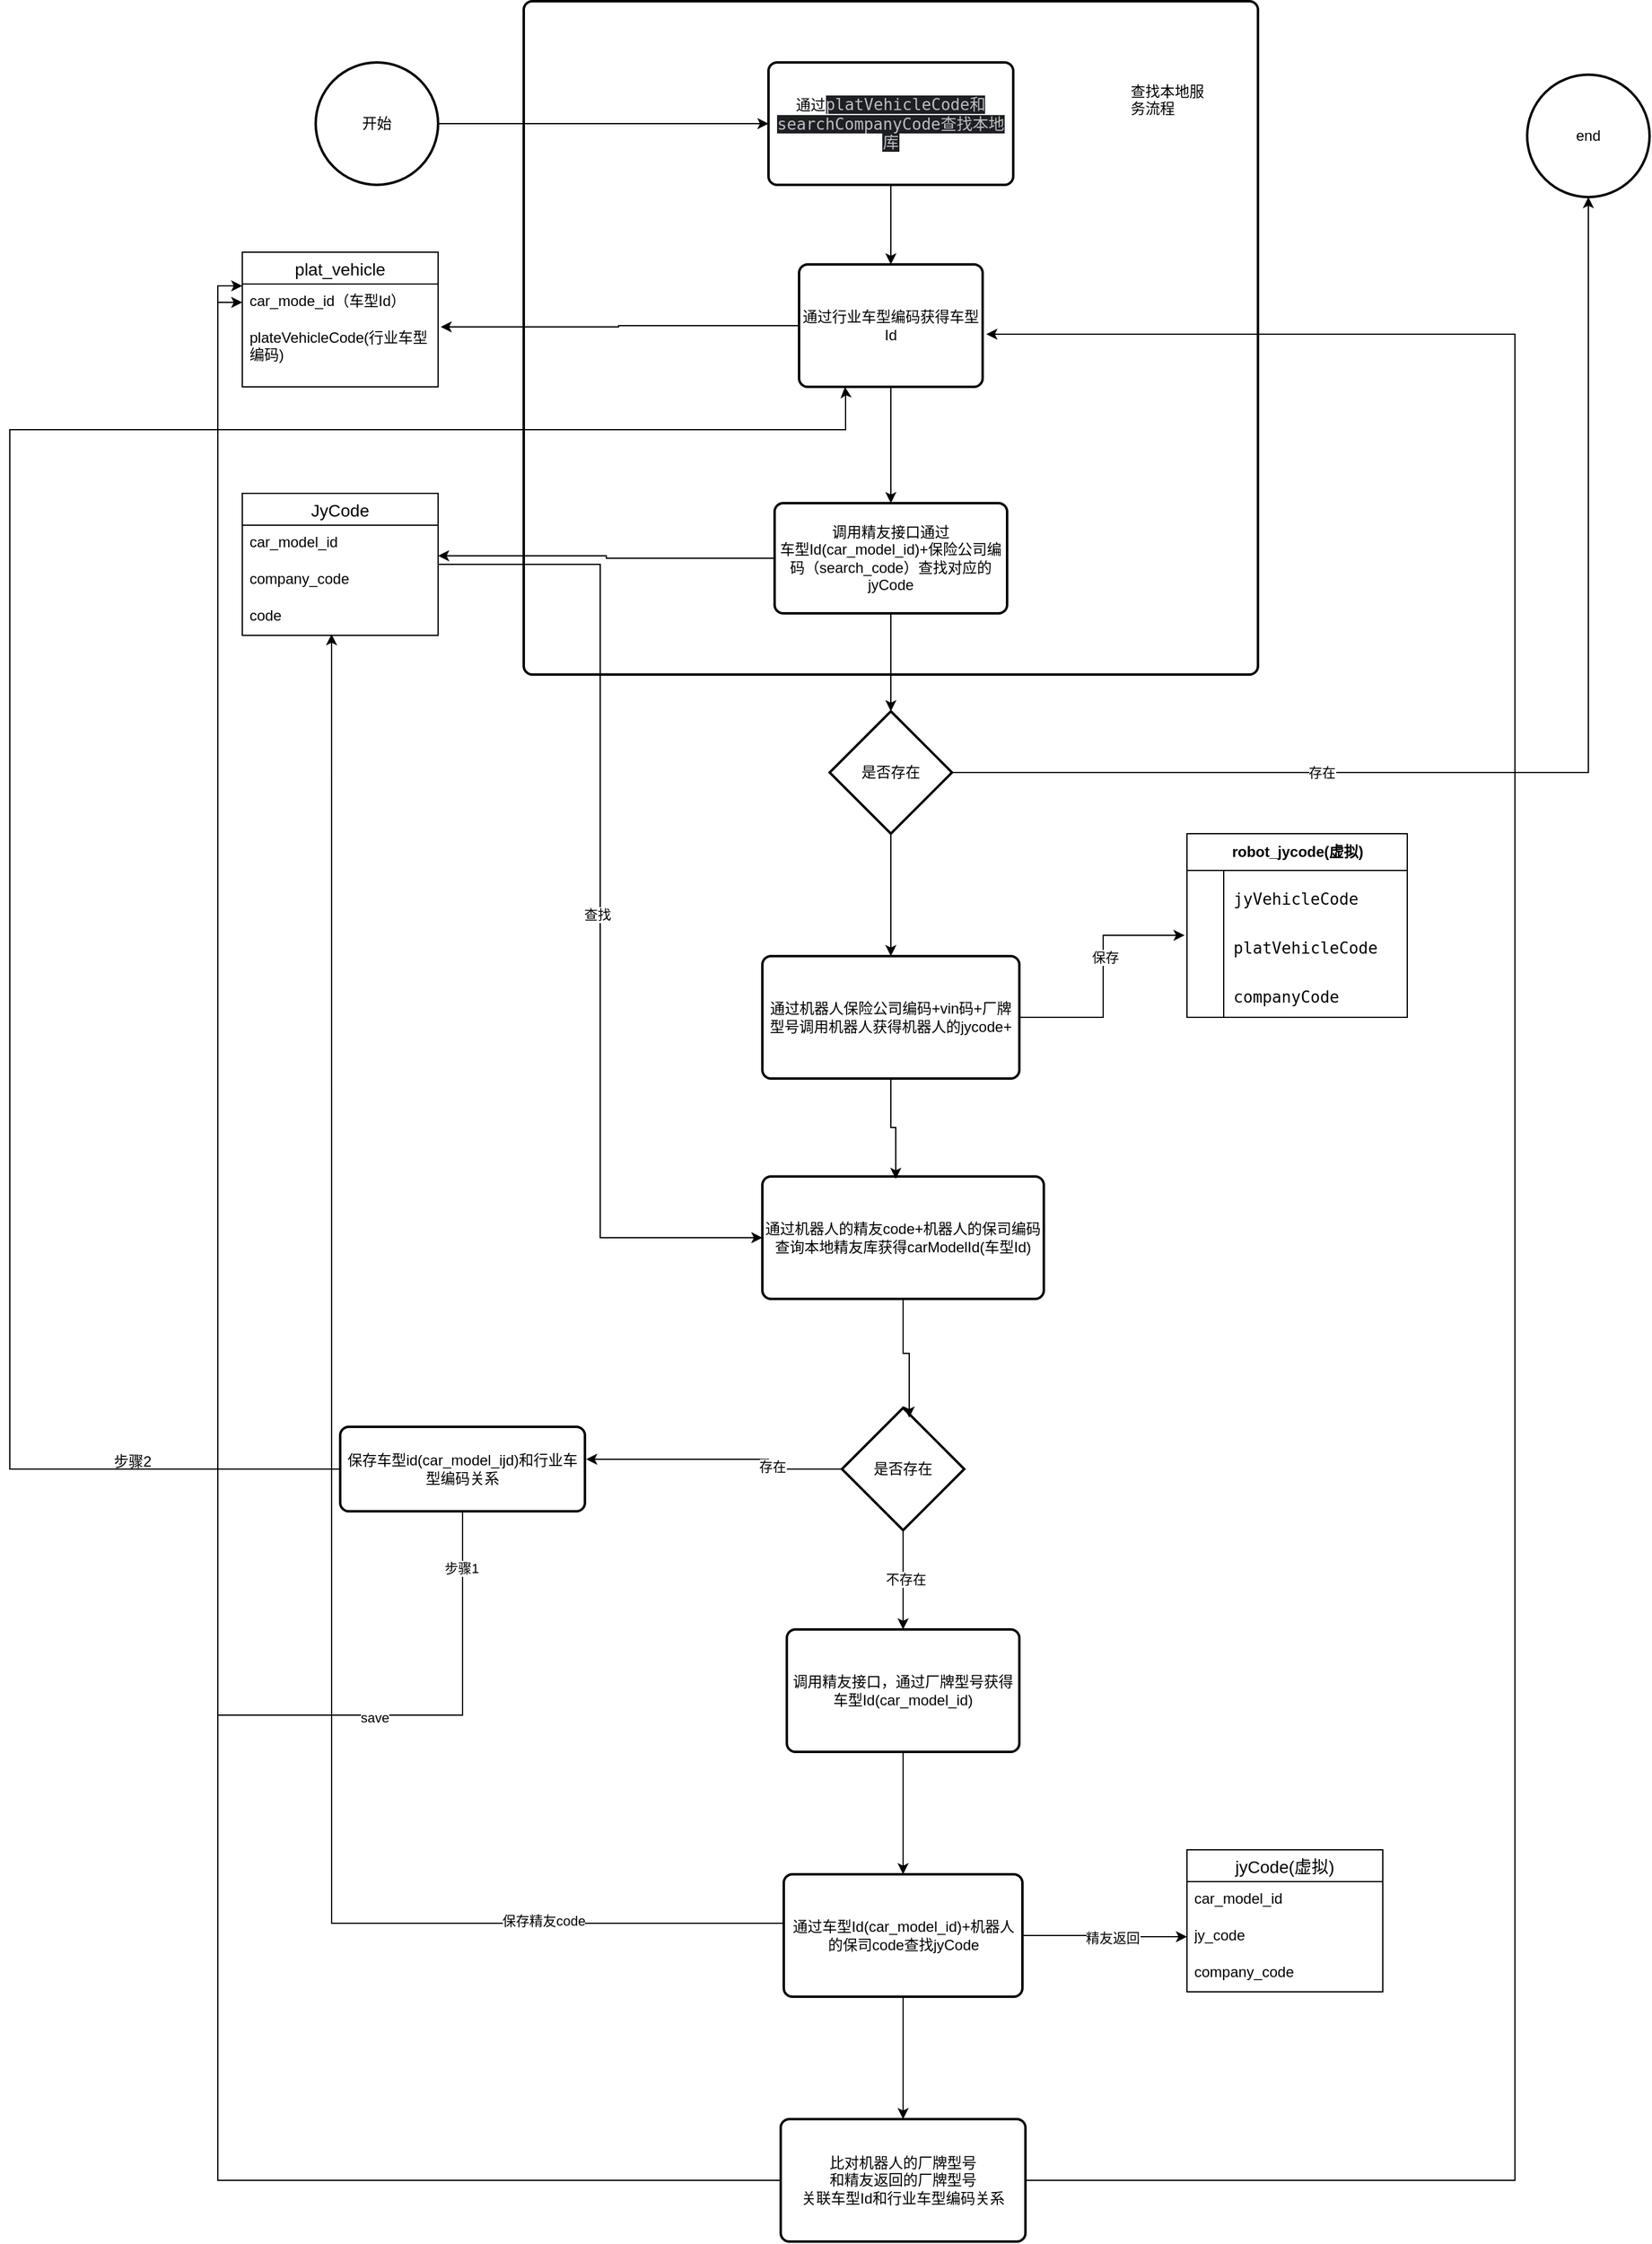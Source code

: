 <mxfile version="24.7.1" type="github">
  <diagram name="第 1 页" id="P4lwAblw9_sty8PCu2t_">
    <mxGraphModel dx="2253" dy="785" grid="1" gridSize="10" guides="1" tooltips="1" connect="1" arrows="1" fold="1" page="1" pageScale="1" pageWidth="827" pageHeight="1169" background="#ffffff" math="0" shadow="0">
      <root>
        <mxCell id="0" />
        <mxCell id="1" parent="0" />
        <mxCell id="hiAqTfcSWQ9DCPCy_gr6-37" value="" style="rounded=1;whiteSpace=wrap;html=1;absoluteArcSize=1;arcSize=14;strokeWidth=2;" vertex="1" parent="1">
          <mxGeometry y="20" width="600" height="550" as="geometry" />
        </mxCell>
        <mxCell id="hiAqTfcSWQ9DCPCy_gr6-59" style="edgeStyle=orthogonalEdgeStyle;rounded=0;orthogonalLoop=1;jettySize=auto;html=1;entryX=0;entryY=0.5;entryDx=0;entryDy=0;" edge="1" parent="1" source="hiAqTfcSWQ9DCPCy_gr6-1" target="hiAqTfcSWQ9DCPCy_gr6-56">
          <mxGeometry relative="1" as="geometry" />
        </mxCell>
        <mxCell id="hiAqTfcSWQ9DCPCy_gr6-60" value="查找" style="edgeLabel;html=1;align=center;verticalAlign=middle;resizable=0;points=[];" vertex="1" connectable="0" parent="hiAqTfcSWQ9DCPCy_gr6-59">
          <mxGeometry x="0.025" y="-3" relative="1" as="geometry">
            <mxPoint y="1" as="offset" />
          </mxGeometry>
        </mxCell>
        <mxCell id="hiAqTfcSWQ9DCPCy_gr6-1" value="JyCode" style="swimlane;fontStyle=0;childLayout=stackLayout;horizontal=1;startSize=26;horizontalStack=0;resizeParent=1;resizeParentMax=0;resizeLast=0;collapsible=1;marginBottom=0;align=center;fontSize=14;" vertex="1" parent="1">
          <mxGeometry x="-230" y="422" width="160" height="116" as="geometry" />
        </mxCell>
        <mxCell id="hiAqTfcSWQ9DCPCy_gr6-2" value="car_model_id" style="text;strokeColor=none;fillColor=none;spacingLeft=4;spacingRight=4;overflow=hidden;rotatable=0;points=[[0,0.5],[1,0.5]];portConstraint=eastwest;fontSize=12;whiteSpace=wrap;html=1;" vertex="1" parent="hiAqTfcSWQ9DCPCy_gr6-1">
          <mxGeometry y="26" width="160" height="30" as="geometry" />
        </mxCell>
        <mxCell id="hiAqTfcSWQ9DCPCy_gr6-3" value="company_code" style="text;strokeColor=none;fillColor=none;spacingLeft=4;spacingRight=4;overflow=hidden;rotatable=0;points=[[0,0.5],[1,0.5]];portConstraint=eastwest;fontSize=12;whiteSpace=wrap;html=1;" vertex="1" parent="hiAqTfcSWQ9DCPCy_gr6-1">
          <mxGeometry y="56" width="160" height="30" as="geometry" />
        </mxCell>
        <mxCell id="hiAqTfcSWQ9DCPCy_gr6-4" value="code" style="text;strokeColor=none;fillColor=none;spacingLeft=4;spacingRight=4;overflow=hidden;rotatable=0;points=[[0,0.5],[1,0.5]];portConstraint=eastwest;fontSize=12;whiteSpace=wrap;html=1;" vertex="1" parent="hiAqTfcSWQ9DCPCy_gr6-1">
          <mxGeometry y="86" width="160" height="30" as="geometry" />
        </mxCell>
        <mxCell id="hiAqTfcSWQ9DCPCy_gr6-5" value="plat_vehicle" style="swimlane;fontStyle=0;childLayout=stackLayout;horizontal=1;startSize=26;horizontalStack=0;resizeParent=1;resizeParentMax=0;resizeLast=0;collapsible=1;marginBottom=0;align=center;fontSize=14;" vertex="1" parent="1">
          <mxGeometry x="-230" y="225" width="160" height="110" as="geometry" />
        </mxCell>
        <mxCell id="hiAqTfcSWQ9DCPCy_gr6-6" value="car_mode_id（车型Id）" style="text;strokeColor=none;fillColor=none;spacingLeft=4;spacingRight=4;overflow=hidden;rotatable=0;points=[[0,0.5],[1,0.5]];portConstraint=eastwest;fontSize=12;whiteSpace=wrap;html=1;" vertex="1" parent="hiAqTfcSWQ9DCPCy_gr6-5">
          <mxGeometry y="26" width="160" height="30" as="geometry" />
        </mxCell>
        <mxCell id="hiAqTfcSWQ9DCPCy_gr6-7" value="plateVehicleCode(行业车型编码)" style="text;strokeColor=none;fillColor=none;spacingLeft=4;spacingRight=4;overflow=hidden;rotatable=0;points=[[0,0.5],[1,0.5]];portConstraint=eastwest;fontSize=12;whiteSpace=wrap;html=1;" vertex="1" parent="hiAqTfcSWQ9DCPCy_gr6-5">
          <mxGeometry y="56" width="160" height="54" as="geometry" />
        </mxCell>
        <mxCell id="hiAqTfcSWQ9DCPCy_gr6-12" style="edgeStyle=orthogonalEdgeStyle;rounded=0;orthogonalLoop=1;jettySize=auto;html=1;entryX=0;entryY=0.5;entryDx=0;entryDy=0;" edge="1" parent="1" source="hiAqTfcSWQ9DCPCy_gr6-10" target="hiAqTfcSWQ9DCPCy_gr6-11">
          <mxGeometry relative="1" as="geometry" />
        </mxCell>
        <mxCell id="hiAqTfcSWQ9DCPCy_gr6-10" value="开始" style="strokeWidth=2;html=1;shape=mxgraph.flowchart.start_2;whiteSpace=wrap;" vertex="1" parent="1">
          <mxGeometry x="-170" y="70" width="100" height="100" as="geometry" />
        </mxCell>
        <mxCell id="hiAqTfcSWQ9DCPCy_gr6-24" style="edgeStyle=orthogonalEdgeStyle;rounded=0;orthogonalLoop=1;jettySize=auto;html=1;entryX=0.5;entryY=0;entryDx=0;entryDy=0;" edge="1" parent="1" source="hiAqTfcSWQ9DCPCy_gr6-11" target="hiAqTfcSWQ9DCPCy_gr6-23">
          <mxGeometry relative="1" as="geometry" />
        </mxCell>
        <mxCell id="hiAqTfcSWQ9DCPCy_gr6-11" value="通过&lt;span style=&quot;font-family: &amp;quot;JetBrains Mono&amp;quot;, monospace; font-size: 9.8pt; background-color: rgb(30, 31, 34); color: rgb(188, 190, 196);&quot;&gt;platVehicleCode和searchCompanyCode查找本地库&lt;/span&gt;" style="rounded=1;whiteSpace=wrap;html=1;absoluteArcSize=1;arcSize=14;strokeWidth=2;" vertex="1" parent="1">
          <mxGeometry x="200" y="70" width="200" height="100" as="geometry" />
        </mxCell>
        <mxCell id="hiAqTfcSWQ9DCPCy_gr6-20" value="end" style="strokeWidth=2;html=1;shape=mxgraph.flowchart.start_2;whiteSpace=wrap;" vertex="1" parent="1">
          <mxGeometry x="820" y="80" width="100" height="100" as="geometry" />
        </mxCell>
        <mxCell id="hiAqTfcSWQ9DCPCy_gr6-27" style="edgeStyle=orthogonalEdgeStyle;rounded=0;orthogonalLoop=1;jettySize=auto;html=1;exitX=0.5;exitY=1;exitDx=0;exitDy=0;entryX=0.5;entryY=0;entryDx=0;entryDy=0;" edge="1" parent="1" source="hiAqTfcSWQ9DCPCy_gr6-23" target="hiAqTfcSWQ9DCPCy_gr6-26">
          <mxGeometry relative="1" as="geometry" />
        </mxCell>
        <mxCell id="hiAqTfcSWQ9DCPCy_gr6-23" value="通过行业车型编码获得车型Id" style="rounded=1;whiteSpace=wrap;html=1;absoluteArcSize=1;arcSize=14;strokeWidth=2;" vertex="1" parent="1">
          <mxGeometry x="225" y="235" width="150" height="100" as="geometry" />
        </mxCell>
        <mxCell id="hiAqTfcSWQ9DCPCy_gr6-25" style="edgeStyle=orthogonalEdgeStyle;rounded=0;orthogonalLoop=1;jettySize=auto;html=1;exitX=0;exitY=0.5;exitDx=0;exitDy=0;entryX=1.013;entryY=0.093;entryDx=0;entryDy=0;entryPerimeter=0;" edge="1" parent="1" source="hiAqTfcSWQ9DCPCy_gr6-23" target="hiAqTfcSWQ9DCPCy_gr6-7">
          <mxGeometry relative="1" as="geometry" />
        </mxCell>
        <mxCell id="hiAqTfcSWQ9DCPCy_gr6-34" value="" style="edgeStyle=orthogonalEdgeStyle;rounded=0;orthogonalLoop=1;jettySize=auto;html=1;" edge="1" parent="1" source="hiAqTfcSWQ9DCPCy_gr6-26" target="hiAqTfcSWQ9DCPCy_gr6-33">
          <mxGeometry relative="1" as="geometry">
            <Array as="points">
              <mxPoint x="300" y="550" />
              <mxPoint x="300" y="550" />
            </Array>
          </mxGeometry>
        </mxCell>
        <mxCell id="hiAqTfcSWQ9DCPCy_gr6-26" value="调用精友接口通过&lt;div&gt;车型Id(car_model_id)+保险公司编码（search_code）查找对应的jyCode&lt;/div&gt;" style="rounded=1;whiteSpace=wrap;html=1;absoluteArcSize=1;arcSize=14;strokeWidth=2;" vertex="1" parent="1">
          <mxGeometry x="205" y="430" width="190" height="90" as="geometry" />
        </mxCell>
        <mxCell id="hiAqTfcSWQ9DCPCy_gr6-28" style="edgeStyle=orthogonalEdgeStyle;rounded=0;orthogonalLoop=1;jettySize=auto;html=1;entryX=1;entryY=0.833;entryDx=0;entryDy=0;entryPerimeter=0;" edge="1" parent="1" source="hiAqTfcSWQ9DCPCy_gr6-26" target="hiAqTfcSWQ9DCPCy_gr6-2">
          <mxGeometry relative="1" as="geometry" />
        </mxCell>
        <mxCell id="hiAqTfcSWQ9DCPCy_gr6-35" style="edgeStyle=orthogonalEdgeStyle;rounded=0;orthogonalLoop=1;jettySize=auto;html=1;" edge="1" parent="1" source="hiAqTfcSWQ9DCPCy_gr6-33" target="hiAqTfcSWQ9DCPCy_gr6-20">
          <mxGeometry relative="1" as="geometry" />
        </mxCell>
        <mxCell id="hiAqTfcSWQ9DCPCy_gr6-36" value="存在" style="edgeLabel;html=1;align=center;verticalAlign=middle;resizable=0;points=[];" vertex="1" connectable="0" parent="hiAqTfcSWQ9DCPCy_gr6-35">
          <mxGeometry x="-0.39" relative="1" as="geometry">
            <mxPoint as="offset" />
          </mxGeometry>
        </mxCell>
        <mxCell id="hiAqTfcSWQ9DCPCy_gr6-40" style="edgeStyle=orthogonalEdgeStyle;rounded=0;orthogonalLoop=1;jettySize=auto;html=1;exitX=0.5;exitY=1;exitDx=0;exitDy=0;exitPerimeter=0;entryX=0.5;entryY=0;entryDx=0;entryDy=0;" edge="1" parent="1" source="hiAqTfcSWQ9DCPCy_gr6-33" target="hiAqTfcSWQ9DCPCy_gr6-39">
          <mxGeometry relative="1" as="geometry" />
        </mxCell>
        <mxCell id="hiAqTfcSWQ9DCPCy_gr6-33" value="是否存在" style="strokeWidth=2;html=1;shape=mxgraph.flowchart.decision;whiteSpace=wrap;" vertex="1" parent="1">
          <mxGeometry x="250" y="600" width="100" height="100" as="geometry" />
        </mxCell>
        <mxCell id="hiAqTfcSWQ9DCPCy_gr6-39" value="通过机器人保险公司编码+vin码+厂牌型号调用机器人获得机器人的jycode+" style="rounded=1;whiteSpace=wrap;html=1;absoluteArcSize=1;arcSize=14;strokeWidth=2;" vertex="1" parent="1">
          <mxGeometry x="195" y="800" width="210" height="100" as="geometry" />
        </mxCell>
        <mxCell id="hiAqTfcSWQ9DCPCy_gr6-41" value="robot_jycode(虚拟)" style="shape=table;startSize=30;container=1;collapsible=1;childLayout=tableLayout;fixedRows=1;rowLines=0;fontStyle=1;align=center;resizeLast=1;html=1;" vertex="1" parent="1">
          <mxGeometry x="542" y="700" width="180" height="150" as="geometry" />
        </mxCell>
        <mxCell id="hiAqTfcSWQ9DCPCy_gr6-45" value="" style="shape=tableRow;horizontal=0;startSize=0;swimlaneHead=0;swimlaneBody=0;fillColor=none;collapsible=0;dropTarget=0;points=[[0,0.5],[1,0.5]];portConstraint=eastwest;top=0;left=0;right=0;bottom=0;" vertex="1" parent="hiAqTfcSWQ9DCPCy_gr6-41">
          <mxGeometry y="30" width="180" height="40" as="geometry" />
        </mxCell>
        <mxCell id="hiAqTfcSWQ9DCPCy_gr6-46" value="" style="shape=partialRectangle;connectable=0;fillColor=none;top=0;left=0;bottom=0;right=0;editable=1;overflow=hidden;whiteSpace=wrap;html=1;" vertex="1" parent="hiAqTfcSWQ9DCPCy_gr6-45">
          <mxGeometry width="30" height="40" as="geometry">
            <mxRectangle width="30" height="40" as="alternateBounds" />
          </mxGeometry>
        </mxCell>
        <mxCell id="hiAqTfcSWQ9DCPCy_gr6-47" value="&lt;div style=&quot;&quot;&gt;&lt;pre style=&quot;font-family: &amp;quot;JetBrains Mono&amp;quot;, monospace; font-size: 9.8pt;&quot;&gt;&lt;font style=&quot;background-color: rgb(255, 255, 255);&quot;&gt;jyVehicleCode&lt;/font&gt;&lt;/pre&gt;&lt;/div&gt;" style="shape=partialRectangle;connectable=0;fillColor=none;top=0;left=0;bottom=0;right=0;align=left;spacingLeft=6;overflow=hidden;whiteSpace=wrap;html=1;" vertex="1" parent="hiAqTfcSWQ9DCPCy_gr6-45">
          <mxGeometry x="30" width="150" height="40" as="geometry">
            <mxRectangle width="150" height="40" as="alternateBounds" />
          </mxGeometry>
        </mxCell>
        <mxCell id="hiAqTfcSWQ9DCPCy_gr6-48" value="" style="shape=tableRow;horizontal=0;startSize=0;swimlaneHead=0;swimlaneBody=0;fillColor=none;collapsible=0;dropTarget=0;points=[[0,0.5],[1,0.5]];portConstraint=eastwest;top=0;left=0;right=0;bottom=0;" vertex="1" parent="hiAqTfcSWQ9DCPCy_gr6-41">
          <mxGeometry y="70" width="180" height="40" as="geometry" />
        </mxCell>
        <mxCell id="hiAqTfcSWQ9DCPCy_gr6-49" value="" style="shape=partialRectangle;connectable=0;fillColor=none;top=0;left=0;bottom=0;right=0;editable=1;overflow=hidden;whiteSpace=wrap;html=1;" vertex="1" parent="hiAqTfcSWQ9DCPCy_gr6-48">
          <mxGeometry width="30" height="40" as="geometry">
            <mxRectangle width="30" height="40" as="alternateBounds" />
          </mxGeometry>
        </mxCell>
        <mxCell id="hiAqTfcSWQ9DCPCy_gr6-50" value="&lt;div style=&quot;&quot;&gt;&lt;pre style=&quot;font-family: &amp;quot;JetBrains Mono&amp;quot;, monospace; font-size: 9.8pt;&quot;&gt;&lt;span style=&quot;background-color: rgb(255, 255, 255);&quot;&gt;platVehicleCode&lt;/span&gt;&lt;/pre&gt;&lt;/div&gt;" style="shape=partialRectangle;connectable=0;fillColor=none;top=0;left=0;bottom=0;right=0;align=left;spacingLeft=6;overflow=hidden;whiteSpace=wrap;html=1;" vertex="1" parent="hiAqTfcSWQ9DCPCy_gr6-48">
          <mxGeometry x="30" width="150" height="40" as="geometry">
            <mxRectangle width="150" height="40" as="alternateBounds" />
          </mxGeometry>
        </mxCell>
        <mxCell id="hiAqTfcSWQ9DCPCy_gr6-51" value="" style="shape=tableRow;horizontal=0;startSize=0;swimlaneHead=0;swimlaneBody=0;fillColor=none;collapsible=0;dropTarget=0;points=[[0,0.5],[1,0.5]];portConstraint=eastwest;top=0;left=0;right=0;bottom=0;" vertex="1" parent="hiAqTfcSWQ9DCPCy_gr6-41">
          <mxGeometry y="110" width="180" height="40" as="geometry" />
        </mxCell>
        <mxCell id="hiAqTfcSWQ9DCPCy_gr6-52" value="" style="shape=partialRectangle;connectable=0;fillColor=none;top=0;left=0;bottom=0;right=0;editable=1;overflow=hidden;whiteSpace=wrap;html=1;" vertex="1" parent="hiAqTfcSWQ9DCPCy_gr6-51">
          <mxGeometry width="30" height="40" as="geometry">
            <mxRectangle width="30" height="40" as="alternateBounds" />
          </mxGeometry>
        </mxCell>
        <mxCell id="hiAqTfcSWQ9DCPCy_gr6-53" value="&lt;div style=&quot;&quot;&gt;&lt;pre style=&quot;font-family: &amp;quot;JetBrains Mono&amp;quot;, monospace; font-size: 9.8pt;&quot;&gt;&lt;span style=&quot;background-color: rgb(255, 255, 255);&quot;&gt;companyCode&lt;/span&gt;&lt;/pre&gt;&lt;/div&gt;" style="shape=partialRectangle;connectable=0;fillColor=none;top=0;left=0;bottom=0;right=0;align=left;spacingLeft=6;overflow=hidden;whiteSpace=wrap;html=1;" vertex="1" parent="hiAqTfcSWQ9DCPCy_gr6-51">
          <mxGeometry x="30" width="150" height="40" as="geometry">
            <mxRectangle width="150" height="40" as="alternateBounds" />
          </mxGeometry>
        </mxCell>
        <mxCell id="hiAqTfcSWQ9DCPCy_gr6-54" style="edgeStyle=orthogonalEdgeStyle;rounded=0;orthogonalLoop=1;jettySize=auto;html=1;exitX=1;exitY=0.5;exitDx=0;exitDy=0;entryX=-0.011;entryY=0.325;entryDx=0;entryDy=0;entryPerimeter=0;" edge="1" parent="1" source="hiAqTfcSWQ9DCPCy_gr6-39" target="hiAqTfcSWQ9DCPCy_gr6-48">
          <mxGeometry relative="1" as="geometry" />
        </mxCell>
        <mxCell id="hiAqTfcSWQ9DCPCy_gr6-55" value="保存" style="edgeLabel;html=1;align=center;verticalAlign=middle;resizable=0;points=[];" vertex="1" connectable="0" parent="hiAqTfcSWQ9DCPCy_gr6-54">
          <mxGeometry x="0.175" relative="1" as="geometry">
            <mxPoint x="1" y="1" as="offset" />
          </mxGeometry>
        </mxCell>
        <mxCell id="hiAqTfcSWQ9DCPCy_gr6-56" value="通过机器人的精友code+机器人的保司编码查询本地精友库获得carModelId(车型Id)" style="rounded=1;whiteSpace=wrap;html=1;absoluteArcSize=1;arcSize=14;strokeWidth=2;" vertex="1" parent="1">
          <mxGeometry x="195" y="980" width="230" height="100" as="geometry" />
        </mxCell>
        <mxCell id="hiAqTfcSWQ9DCPCy_gr6-58" style="edgeStyle=orthogonalEdgeStyle;rounded=0;orthogonalLoop=1;jettySize=auto;html=1;entryX=0.474;entryY=0.02;entryDx=0;entryDy=0;entryPerimeter=0;" edge="1" parent="1" source="hiAqTfcSWQ9DCPCy_gr6-39" target="hiAqTfcSWQ9DCPCy_gr6-56">
          <mxGeometry relative="1" as="geometry" />
        </mxCell>
        <mxCell id="hiAqTfcSWQ9DCPCy_gr6-64" style="edgeStyle=orthogonalEdgeStyle;rounded=0;orthogonalLoop=1;jettySize=auto;html=1;exitX=0;exitY=0.5;exitDx=0;exitDy=0;exitPerimeter=0;entryX=1.005;entryY=0.384;entryDx=0;entryDy=0;entryPerimeter=0;" edge="1" parent="1" source="hiAqTfcSWQ9DCPCy_gr6-61" target="hiAqTfcSWQ9DCPCy_gr6-63">
          <mxGeometry relative="1" as="geometry">
            <Array as="points">
              <mxPoint x="200" y="1219" />
              <mxPoint x="200" y="1211" />
            </Array>
          </mxGeometry>
        </mxCell>
        <mxCell id="hiAqTfcSWQ9DCPCy_gr6-65" value="存在" style="edgeLabel;html=1;align=center;verticalAlign=middle;resizable=0;points=[];" vertex="1" connectable="0" parent="hiAqTfcSWQ9DCPCy_gr6-64">
          <mxGeometry x="-0.425" y="-3" relative="1" as="geometry">
            <mxPoint as="offset" />
          </mxGeometry>
        </mxCell>
        <mxCell id="hiAqTfcSWQ9DCPCy_gr6-78" style="edgeStyle=orthogonalEdgeStyle;rounded=0;orthogonalLoop=1;jettySize=auto;html=1;exitX=0.5;exitY=1;exitDx=0;exitDy=0;exitPerimeter=0;" edge="1" parent="1" source="hiAqTfcSWQ9DCPCy_gr6-61" target="hiAqTfcSWQ9DCPCy_gr6-77">
          <mxGeometry relative="1" as="geometry" />
        </mxCell>
        <mxCell id="hiAqTfcSWQ9DCPCy_gr6-79" value="不存在" style="edgeLabel;html=1;align=center;verticalAlign=middle;resizable=0;points=[];" vertex="1" connectable="0" parent="hiAqTfcSWQ9DCPCy_gr6-78">
          <mxGeometry x="-0.014" y="2" relative="1" as="geometry">
            <mxPoint as="offset" />
          </mxGeometry>
        </mxCell>
        <mxCell id="hiAqTfcSWQ9DCPCy_gr6-61" value="是否存在" style="strokeWidth=2;html=1;shape=mxgraph.flowchart.decision;whiteSpace=wrap;" vertex="1" parent="1">
          <mxGeometry x="260" y="1169" width="100" height="100" as="geometry" />
        </mxCell>
        <mxCell id="hiAqTfcSWQ9DCPCy_gr6-62" style="edgeStyle=orthogonalEdgeStyle;rounded=0;orthogonalLoop=1;jettySize=auto;html=1;entryX=0.55;entryY=0.08;entryDx=0;entryDy=0;entryPerimeter=0;" edge="1" parent="1" source="hiAqTfcSWQ9DCPCy_gr6-56" target="hiAqTfcSWQ9DCPCy_gr6-61">
          <mxGeometry relative="1" as="geometry" />
        </mxCell>
        <mxCell id="hiAqTfcSWQ9DCPCy_gr6-66" style="edgeStyle=orthogonalEdgeStyle;rounded=0;orthogonalLoop=1;jettySize=auto;html=1;entryX=0;entryY=0.5;entryDx=0;entryDy=0;" edge="1" parent="1" source="hiAqTfcSWQ9DCPCy_gr6-63" target="hiAqTfcSWQ9DCPCy_gr6-6">
          <mxGeometry relative="1" as="geometry">
            <Array as="points">
              <mxPoint x="-250" y="1420" />
              <mxPoint x="-250" y="266" />
            </Array>
          </mxGeometry>
        </mxCell>
        <mxCell id="hiAqTfcSWQ9DCPCy_gr6-67" value="save" style="edgeLabel;html=1;align=center;verticalAlign=middle;resizable=0;points=[];" vertex="1" connectable="0" parent="hiAqTfcSWQ9DCPCy_gr6-66">
          <mxGeometry x="-0.69" y="2" relative="1" as="geometry">
            <mxPoint as="offset" />
          </mxGeometry>
        </mxCell>
        <mxCell id="hiAqTfcSWQ9DCPCy_gr6-74" value="步骤1" style="edgeLabel;html=1;align=center;verticalAlign=middle;resizable=0;points=[];" vertex="1" connectable="0" parent="hiAqTfcSWQ9DCPCy_gr6-66">
          <mxGeometry x="-0.94" y="-1" relative="1" as="geometry">
            <mxPoint as="offset" />
          </mxGeometry>
        </mxCell>
        <mxCell id="hiAqTfcSWQ9DCPCy_gr6-63" value="保存车型id(car_model_ijd)和行业车型编码关系" style="rounded=1;whiteSpace=wrap;html=1;absoluteArcSize=1;arcSize=14;strokeWidth=2;" vertex="1" parent="1">
          <mxGeometry x="-150" y="1184.5" width="200" height="69" as="geometry" />
        </mxCell>
        <mxCell id="hiAqTfcSWQ9DCPCy_gr6-72" value="查找本地服务流程" style="text;strokeColor=none;fillColor=none;spacingLeft=4;spacingRight=4;overflow=hidden;rotatable=0;points=[[0,0.5],[1,0.5]];portConstraint=eastwest;fontSize=12;whiteSpace=wrap;html=1;" vertex="1" parent="1">
          <mxGeometry x="490" y="80" width="80" height="30" as="geometry" />
        </mxCell>
        <mxCell id="hiAqTfcSWQ9DCPCy_gr6-75" style="edgeStyle=orthogonalEdgeStyle;rounded=0;orthogonalLoop=1;jettySize=auto;html=1;exitX=0;exitY=0.5;exitDx=0;exitDy=0;entryX=0.25;entryY=1;entryDx=0;entryDy=0;" edge="1" parent="1" source="hiAqTfcSWQ9DCPCy_gr6-63" target="hiAqTfcSWQ9DCPCy_gr6-23">
          <mxGeometry relative="1" as="geometry">
            <Array as="points">
              <mxPoint x="-420" y="1219" />
              <mxPoint x="-420" y="370" />
              <mxPoint x="263" y="370" />
              <mxPoint x="263" y="340" />
            </Array>
          </mxGeometry>
        </mxCell>
        <mxCell id="hiAqTfcSWQ9DCPCy_gr6-76" value="步骤2" style="text;html=1;align=center;verticalAlign=middle;resizable=0;points=[];autosize=1;strokeColor=none;fillColor=none;" vertex="1" parent="1">
          <mxGeometry x="-345" y="1198" width="50" height="30" as="geometry" />
        </mxCell>
        <mxCell id="hiAqTfcSWQ9DCPCy_gr6-81" style="edgeStyle=orthogonalEdgeStyle;rounded=0;orthogonalLoop=1;jettySize=auto;html=1;exitX=0.5;exitY=1;exitDx=0;exitDy=0;" edge="1" parent="1" source="hiAqTfcSWQ9DCPCy_gr6-77" target="hiAqTfcSWQ9DCPCy_gr6-80">
          <mxGeometry relative="1" as="geometry" />
        </mxCell>
        <mxCell id="hiAqTfcSWQ9DCPCy_gr6-77" value="调用精友接口，通过厂牌型号获得车型Id(car_model_id)" style="rounded=1;whiteSpace=wrap;html=1;absoluteArcSize=1;arcSize=14;strokeWidth=2;" vertex="1" parent="1">
          <mxGeometry x="215" y="1350" width="190" height="100" as="geometry" />
        </mxCell>
        <mxCell id="hiAqTfcSWQ9DCPCy_gr6-89" style="edgeStyle=orthogonalEdgeStyle;rounded=0;orthogonalLoop=1;jettySize=auto;html=1;exitX=1;exitY=0.5;exitDx=0;exitDy=0;entryX=0;entryY=0.5;entryDx=0;entryDy=0;" edge="1" parent="1" source="hiAqTfcSWQ9DCPCy_gr6-80" target="hiAqTfcSWQ9DCPCy_gr6-87">
          <mxGeometry relative="1" as="geometry" />
        </mxCell>
        <mxCell id="hiAqTfcSWQ9DCPCy_gr6-90" value="精友返回" style="edgeLabel;html=1;align=center;verticalAlign=middle;resizable=0;points=[];" vertex="1" connectable="0" parent="hiAqTfcSWQ9DCPCy_gr6-89">
          <mxGeometry x="0.082" y="-1" relative="1" as="geometry">
            <mxPoint x="1" as="offset" />
          </mxGeometry>
        </mxCell>
        <mxCell id="hiAqTfcSWQ9DCPCy_gr6-91" value="" style="edgeStyle=orthogonalEdgeStyle;rounded=0;orthogonalLoop=1;jettySize=auto;html=1;" edge="1" parent="1" source="hiAqTfcSWQ9DCPCy_gr6-80" target="hiAqTfcSWQ9DCPCy_gr6-84">
          <mxGeometry relative="1" as="geometry">
            <Array as="points">
              <mxPoint x="310" y="1680" />
              <mxPoint x="310" y="1680" />
            </Array>
          </mxGeometry>
        </mxCell>
        <mxCell id="hiAqTfcSWQ9DCPCy_gr6-80" value="通过车型Id(car_model_id)+机器人的保司code查找jyCode" style="rounded=1;whiteSpace=wrap;html=1;absoluteArcSize=1;arcSize=14;strokeWidth=2;" vertex="1" parent="1">
          <mxGeometry x="212.5" y="1550" width="195" height="100" as="geometry" />
        </mxCell>
        <mxCell id="hiAqTfcSWQ9DCPCy_gr6-82" style="edgeStyle=orthogonalEdgeStyle;rounded=0;orthogonalLoop=1;jettySize=auto;html=1;entryX=0.456;entryY=0.967;entryDx=0;entryDy=0;entryPerimeter=0;" edge="1" parent="1" source="hiAqTfcSWQ9DCPCy_gr6-80" target="hiAqTfcSWQ9DCPCy_gr6-4">
          <mxGeometry relative="1" as="geometry">
            <Array as="points">
              <mxPoint x="-157" y="1590" />
            </Array>
          </mxGeometry>
        </mxCell>
        <mxCell id="hiAqTfcSWQ9DCPCy_gr6-83" value="保存精友code" style="edgeLabel;html=1;align=center;verticalAlign=middle;resizable=0;points=[];" vertex="1" connectable="0" parent="hiAqTfcSWQ9DCPCy_gr6-82">
          <mxGeometry x="-0.722" y="-2" relative="1" as="geometry">
            <mxPoint x="1" as="offset" />
          </mxGeometry>
        </mxCell>
        <mxCell id="hiAqTfcSWQ9DCPCy_gr6-92" style="edgeStyle=orthogonalEdgeStyle;rounded=0;orthogonalLoop=1;jettySize=auto;html=1;entryX=0;entryY=0.25;entryDx=0;entryDy=0;" edge="1" parent="1" source="hiAqTfcSWQ9DCPCy_gr6-84" target="hiAqTfcSWQ9DCPCy_gr6-5">
          <mxGeometry relative="1" as="geometry" />
        </mxCell>
        <mxCell id="hiAqTfcSWQ9DCPCy_gr6-84" value="比对机器人的厂牌型号&lt;div&gt;和精友返回的厂牌型号&lt;/div&gt;&lt;div&gt;关联车型Id和行业车型编码关系&lt;/div&gt;" style="rounded=1;whiteSpace=wrap;html=1;absoluteArcSize=1;arcSize=14;strokeWidth=2;" vertex="1" parent="1">
          <mxGeometry x="210" y="1750" width="200" height="100" as="geometry" />
        </mxCell>
        <mxCell id="hiAqTfcSWQ9DCPCy_gr6-85" value="jyCode(虚拟)" style="swimlane;fontStyle=0;childLayout=stackLayout;horizontal=1;startSize=26;horizontalStack=0;resizeParent=1;resizeParentMax=0;resizeLast=0;collapsible=1;marginBottom=0;align=center;fontSize=14;" vertex="1" parent="1">
          <mxGeometry x="542" y="1530" width="160" height="116" as="geometry" />
        </mxCell>
        <mxCell id="hiAqTfcSWQ9DCPCy_gr6-86" value="car_model_id" style="text;strokeColor=none;fillColor=none;spacingLeft=4;spacingRight=4;overflow=hidden;rotatable=0;points=[[0,0.5],[1,0.5]];portConstraint=eastwest;fontSize=12;whiteSpace=wrap;html=1;" vertex="1" parent="hiAqTfcSWQ9DCPCy_gr6-85">
          <mxGeometry y="26" width="160" height="30" as="geometry" />
        </mxCell>
        <mxCell id="hiAqTfcSWQ9DCPCy_gr6-87" value="jy_code" style="text;strokeColor=none;fillColor=none;spacingLeft=4;spacingRight=4;overflow=hidden;rotatable=0;points=[[0,0.5],[1,0.5]];portConstraint=eastwest;fontSize=12;whiteSpace=wrap;html=1;" vertex="1" parent="hiAqTfcSWQ9DCPCy_gr6-85">
          <mxGeometry y="56" width="160" height="30" as="geometry" />
        </mxCell>
        <mxCell id="hiAqTfcSWQ9DCPCy_gr6-88" value="company_code" style="text;strokeColor=none;fillColor=none;spacingLeft=4;spacingRight=4;overflow=hidden;rotatable=0;points=[[0,0.5],[1,0.5]];portConstraint=eastwest;fontSize=12;whiteSpace=wrap;html=1;" vertex="1" parent="hiAqTfcSWQ9DCPCy_gr6-85">
          <mxGeometry y="86" width="160" height="30" as="geometry" />
        </mxCell>
        <mxCell id="hiAqTfcSWQ9DCPCy_gr6-93" style="edgeStyle=orthogonalEdgeStyle;rounded=0;orthogonalLoop=1;jettySize=auto;html=1;entryX=1.02;entryY=0.57;entryDx=0;entryDy=0;entryPerimeter=0;exitX=1;exitY=0.5;exitDx=0;exitDy=0;" edge="1" parent="1" source="hiAqTfcSWQ9DCPCy_gr6-84" target="hiAqTfcSWQ9DCPCy_gr6-23">
          <mxGeometry relative="1" as="geometry">
            <Array as="points">
              <mxPoint x="810" y="1800" />
              <mxPoint x="810" y="292" />
            </Array>
          </mxGeometry>
        </mxCell>
      </root>
    </mxGraphModel>
  </diagram>
</mxfile>
